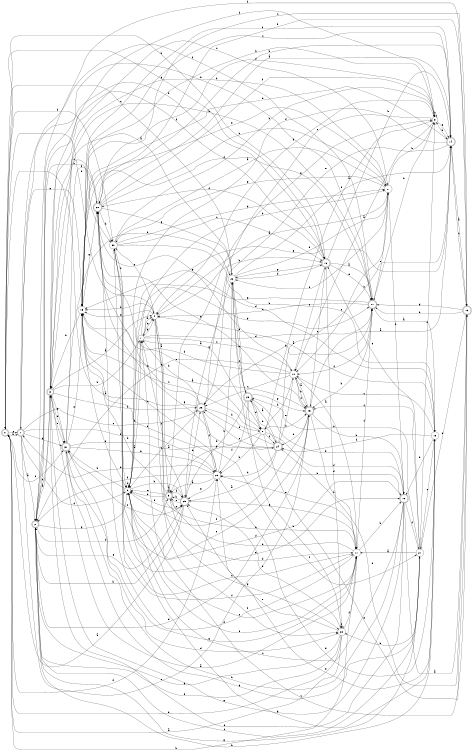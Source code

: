 digraph n26_5 {
__start0 [label="" shape="none"];

rankdir=LR;
size="8,5";

s0 [style="rounded,filled", color="black", fillcolor="white" shape="doublecircle", label="0"];
s1 [style="rounded,filled", color="black", fillcolor="white" shape="doublecircle", label="1"];
s2 [style="rounded,filled", color="black", fillcolor="white" shape="doublecircle", label="2"];
s3 [style="rounded,filled", color="black", fillcolor="white" shape="doublecircle", label="3"];
s4 [style="filled", color="black", fillcolor="white" shape="circle", label="4"];
s5 [style="rounded,filled", color="black", fillcolor="white" shape="doublecircle", label="5"];
s6 [style="filled", color="black", fillcolor="white" shape="circle", label="6"];
s7 [style="filled", color="black", fillcolor="white" shape="circle", label="7"];
s8 [style="filled", color="black", fillcolor="white" shape="circle", label="8"];
s9 [style="filled", color="black", fillcolor="white" shape="circle", label="9"];
s10 [style="filled", color="black", fillcolor="white" shape="circle", label="10"];
s11 [style="filled", color="black", fillcolor="white" shape="circle", label="11"];
s12 [style="rounded,filled", color="black", fillcolor="white" shape="doublecircle", label="12"];
s13 [style="rounded,filled", color="black", fillcolor="white" shape="doublecircle", label="13"];
s14 [style="rounded,filled", color="black", fillcolor="white" shape="doublecircle", label="14"];
s15 [style="rounded,filled", color="black", fillcolor="white" shape="doublecircle", label="15"];
s16 [style="rounded,filled", color="black", fillcolor="white" shape="doublecircle", label="16"];
s17 [style="rounded,filled", color="black", fillcolor="white" shape="doublecircle", label="17"];
s18 [style="filled", color="black", fillcolor="white" shape="circle", label="18"];
s19 [style="filled", color="black", fillcolor="white" shape="circle", label="19"];
s20 [style="rounded,filled", color="black", fillcolor="white" shape="doublecircle", label="20"];
s21 [style="filled", color="black", fillcolor="white" shape="circle", label="21"];
s22 [style="filled", color="black", fillcolor="white" shape="circle", label="22"];
s23 [style="rounded,filled", color="black", fillcolor="white" shape="doublecircle", label="23"];
s24 [style="rounded,filled", color="black", fillcolor="white" shape="doublecircle", label="24"];
s25 [style="rounded,filled", color="black", fillcolor="white" shape="doublecircle", label="25"];
s26 [style="rounded,filled", color="black", fillcolor="white" shape="doublecircle", label="26"];
s27 [style="filled", color="black", fillcolor="white" shape="circle", label="27"];
s28 [style="filled", color="black", fillcolor="white" shape="circle", label="28"];
s29 [style="filled", color="black", fillcolor="white" shape="circle", label="29"];
s30 [style="filled", color="black", fillcolor="white" shape="circle", label="30"];
s31 [style="rounded,filled", color="black", fillcolor="white" shape="doublecircle", label="31"];
s0 -> s1 [label="a"];
s0 -> s4 [label="b"];
s0 -> s1 [label="c"];
s0 -> s29 [label="d"];
s0 -> s31 [label="e"];
s0 -> s30 [label="f"];
s0 -> s16 [label="g"];
s0 -> s11 [label="h"];
s1 -> s2 [label="a"];
s1 -> s29 [label="b"];
s1 -> s26 [label="c"];
s1 -> s6 [label="d"];
s1 -> s15 [label="e"];
s1 -> s17 [label="f"];
s1 -> s31 [label="g"];
s1 -> s16 [label="h"];
s2 -> s3 [label="a"];
s2 -> s17 [label="b"];
s2 -> s27 [label="c"];
s2 -> s5 [label="d"];
s2 -> s25 [label="e"];
s2 -> s16 [label="f"];
s2 -> s6 [label="g"];
s2 -> s30 [label="h"];
s3 -> s4 [label="a"];
s3 -> s7 [label="b"];
s3 -> s21 [label="c"];
s3 -> s31 [label="d"];
s3 -> s31 [label="e"];
s3 -> s26 [label="f"];
s3 -> s31 [label="g"];
s3 -> s2 [label="h"];
s4 -> s5 [label="a"];
s4 -> s16 [label="b"];
s4 -> s30 [label="c"];
s4 -> s19 [label="d"];
s4 -> s19 [label="e"];
s4 -> s28 [label="f"];
s4 -> s28 [label="g"];
s4 -> s11 [label="h"];
s5 -> s5 [label="a"];
s5 -> s6 [label="b"];
s5 -> s25 [label="c"];
s5 -> s11 [label="d"];
s5 -> s6 [label="e"];
s5 -> s25 [label="f"];
s5 -> s9 [label="g"];
s5 -> s19 [label="h"];
s6 -> s7 [label="a"];
s6 -> s25 [label="b"];
s6 -> s11 [label="c"];
s6 -> s6 [label="d"];
s6 -> s15 [label="e"];
s6 -> s11 [label="f"];
s6 -> s17 [label="g"];
s6 -> s31 [label="h"];
s7 -> s8 [label="a"];
s7 -> s4 [label="b"];
s7 -> s10 [label="c"];
s7 -> s17 [label="d"];
s7 -> s4 [label="e"];
s7 -> s6 [label="f"];
s7 -> s4 [label="g"];
s7 -> s21 [label="h"];
s8 -> s9 [label="a"];
s8 -> s29 [label="b"];
s8 -> s19 [label="c"];
s8 -> s12 [label="d"];
s8 -> s13 [label="e"];
s8 -> s24 [label="f"];
s8 -> s5 [label="g"];
s8 -> s15 [label="h"];
s9 -> s10 [label="a"];
s9 -> s17 [label="b"];
s9 -> s26 [label="c"];
s9 -> s19 [label="d"];
s9 -> s14 [label="e"];
s9 -> s3 [label="f"];
s9 -> s4 [label="g"];
s9 -> s9 [label="h"];
s10 -> s11 [label="a"];
s10 -> s15 [label="b"];
s10 -> s26 [label="c"];
s10 -> s19 [label="d"];
s10 -> s2 [label="e"];
s10 -> s15 [label="f"];
s10 -> s20 [label="g"];
s10 -> s8 [label="h"];
s11 -> s3 [label="a"];
s11 -> s12 [label="b"];
s11 -> s30 [label="c"];
s11 -> s20 [label="d"];
s11 -> s29 [label="e"];
s11 -> s17 [label="f"];
s11 -> s31 [label="g"];
s11 -> s5 [label="h"];
s12 -> s13 [label="a"];
s12 -> s31 [label="b"];
s12 -> s6 [label="c"];
s12 -> s30 [label="d"];
s12 -> s3 [label="e"];
s12 -> s27 [label="f"];
s12 -> s3 [label="g"];
s12 -> s23 [label="h"];
s13 -> s14 [label="a"];
s13 -> s20 [label="b"];
s13 -> s7 [label="c"];
s13 -> s24 [label="d"];
s13 -> s27 [label="e"];
s13 -> s2 [label="f"];
s13 -> s17 [label="g"];
s13 -> s17 [label="h"];
s14 -> s15 [label="a"];
s14 -> s20 [label="b"];
s14 -> s13 [label="c"];
s14 -> s6 [label="d"];
s14 -> s26 [label="e"];
s14 -> s19 [label="f"];
s14 -> s7 [label="g"];
s14 -> s9 [label="h"];
s15 -> s10 [label="a"];
s15 -> s11 [label="b"];
s15 -> s16 [label="c"];
s15 -> s24 [label="d"];
s15 -> s2 [label="e"];
s15 -> s6 [label="f"];
s15 -> s20 [label="g"];
s15 -> s12 [label="h"];
s16 -> s17 [label="a"];
s16 -> s0 [label="b"];
s16 -> s10 [label="c"];
s16 -> s28 [label="d"];
s16 -> s17 [label="e"];
s16 -> s20 [label="f"];
s16 -> s22 [label="g"];
s16 -> s14 [label="h"];
s17 -> s18 [label="a"];
s17 -> s3 [label="b"];
s17 -> s4 [label="c"];
s17 -> s19 [label="d"];
s17 -> s21 [label="e"];
s17 -> s10 [label="f"];
s17 -> s6 [label="g"];
s17 -> s15 [label="h"];
s18 -> s4 [label="a"];
s18 -> s2 [label="b"];
s18 -> s10 [label="c"];
s18 -> s19 [label="d"];
s18 -> s29 [label="e"];
s18 -> s24 [label="f"];
s18 -> s6 [label="g"];
s18 -> s12 [label="h"];
s19 -> s15 [label="a"];
s19 -> s3 [label="b"];
s19 -> s14 [label="c"];
s19 -> s14 [label="d"];
s19 -> s1 [label="e"];
s19 -> s6 [label="f"];
s19 -> s20 [label="g"];
s19 -> s9 [label="h"];
s20 -> s14 [label="a"];
s20 -> s21 [label="b"];
s20 -> s13 [label="c"];
s20 -> s3 [label="d"];
s20 -> s8 [label="e"];
s20 -> s9 [label="f"];
s20 -> s22 [label="g"];
s20 -> s30 [label="h"];
s21 -> s4 [label="a"];
s21 -> s12 [label="b"];
s21 -> s10 [label="c"];
s21 -> s3 [label="d"];
s21 -> s19 [label="e"];
s21 -> s22 [label="f"];
s21 -> s30 [label="g"];
s21 -> s9 [label="h"];
s22 -> s3 [label="a"];
s22 -> s23 [label="b"];
s22 -> s0 [label="c"];
s22 -> s16 [label="d"];
s22 -> s21 [label="e"];
s22 -> s14 [label="f"];
s22 -> s25 [label="g"];
s22 -> s12 [label="h"];
s23 -> s24 [label="a"];
s23 -> s28 [label="b"];
s23 -> s22 [label="c"];
s23 -> s8 [label="d"];
s23 -> s22 [label="e"];
s23 -> s29 [label="f"];
s23 -> s15 [label="g"];
s23 -> s25 [label="h"];
s24 -> s25 [label="a"];
s24 -> s14 [label="b"];
s24 -> s26 [label="c"];
s24 -> s29 [label="d"];
s24 -> s10 [label="e"];
s24 -> s26 [label="f"];
s24 -> s20 [label="g"];
s24 -> s23 [label="h"];
s25 -> s0 [label="a"];
s25 -> s5 [label="b"];
s25 -> s7 [label="c"];
s25 -> s26 [label="d"];
s25 -> s5 [label="e"];
s25 -> s6 [label="f"];
s25 -> s11 [label="g"];
s25 -> s2 [label="h"];
s26 -> s0 [label="a"];
s26 -> s8 [label="b"];
s26 -> s27 [label="c"];
s26 -> s7 [label="d"];
s26 -> s20 [label="e"];
s26 -> s29 [label="f"];
s26 -> s17 [label="g"];
s26 -> s6 [label="h"];
s27 -> s11 [label="a"];
s27 -> s28 [label="b"];
s27 -> s18 [label="c"];
s27 -> s9 [label="d"];
s27 -> s16 [label="e"];
s27 -> s15 [label="f"];
s27 -> s2 [label="g"];
s27 -> s23 [label="h"];
s28 -> s0 [label="a"];
s28 -> s25 [label="b"];
s28 -> s28 [label="c"];
s28 -> s2 [label="d"];
s28 -> s25 [label="e"];
s28 -> s11 [label="f"];
s28 -> s2 [label="g"];
s28 -> s0 [label="h"];
s29 -> s5 [label="a"];
s29 -> s19 [label="b"];
s29 -> s19 [label="c"];
s29 -> s1 [label="d"];
s29 -> s18 [label="e"];
s29 -> s2 [label="f"];
s29 -> s25 [label="g"];
s29 -> s22 [label="h"];
s30 -> s21 [label="a"];
s30 -> s9 [label="b"];
s30 -> s16 [label="c"];
s30 -> s6 [label="d"];
s30 -> s12 [label="e"];
s30 -> s11 [label="f"];
s30 -> s21 [label="g"];
s30 -> s18 [label="h"];
s31 -> s24 [label="a"];
s31 -> s22 [label="b"];
s31 -> s25 [label="c"];
s31 -> s28 [label="d"];
s31 -> s19 [label="e"];
s31 -> s20 [label="f"];
s31 -> s27 [label="g"];
s31 -> s29 [label="h"];

}
